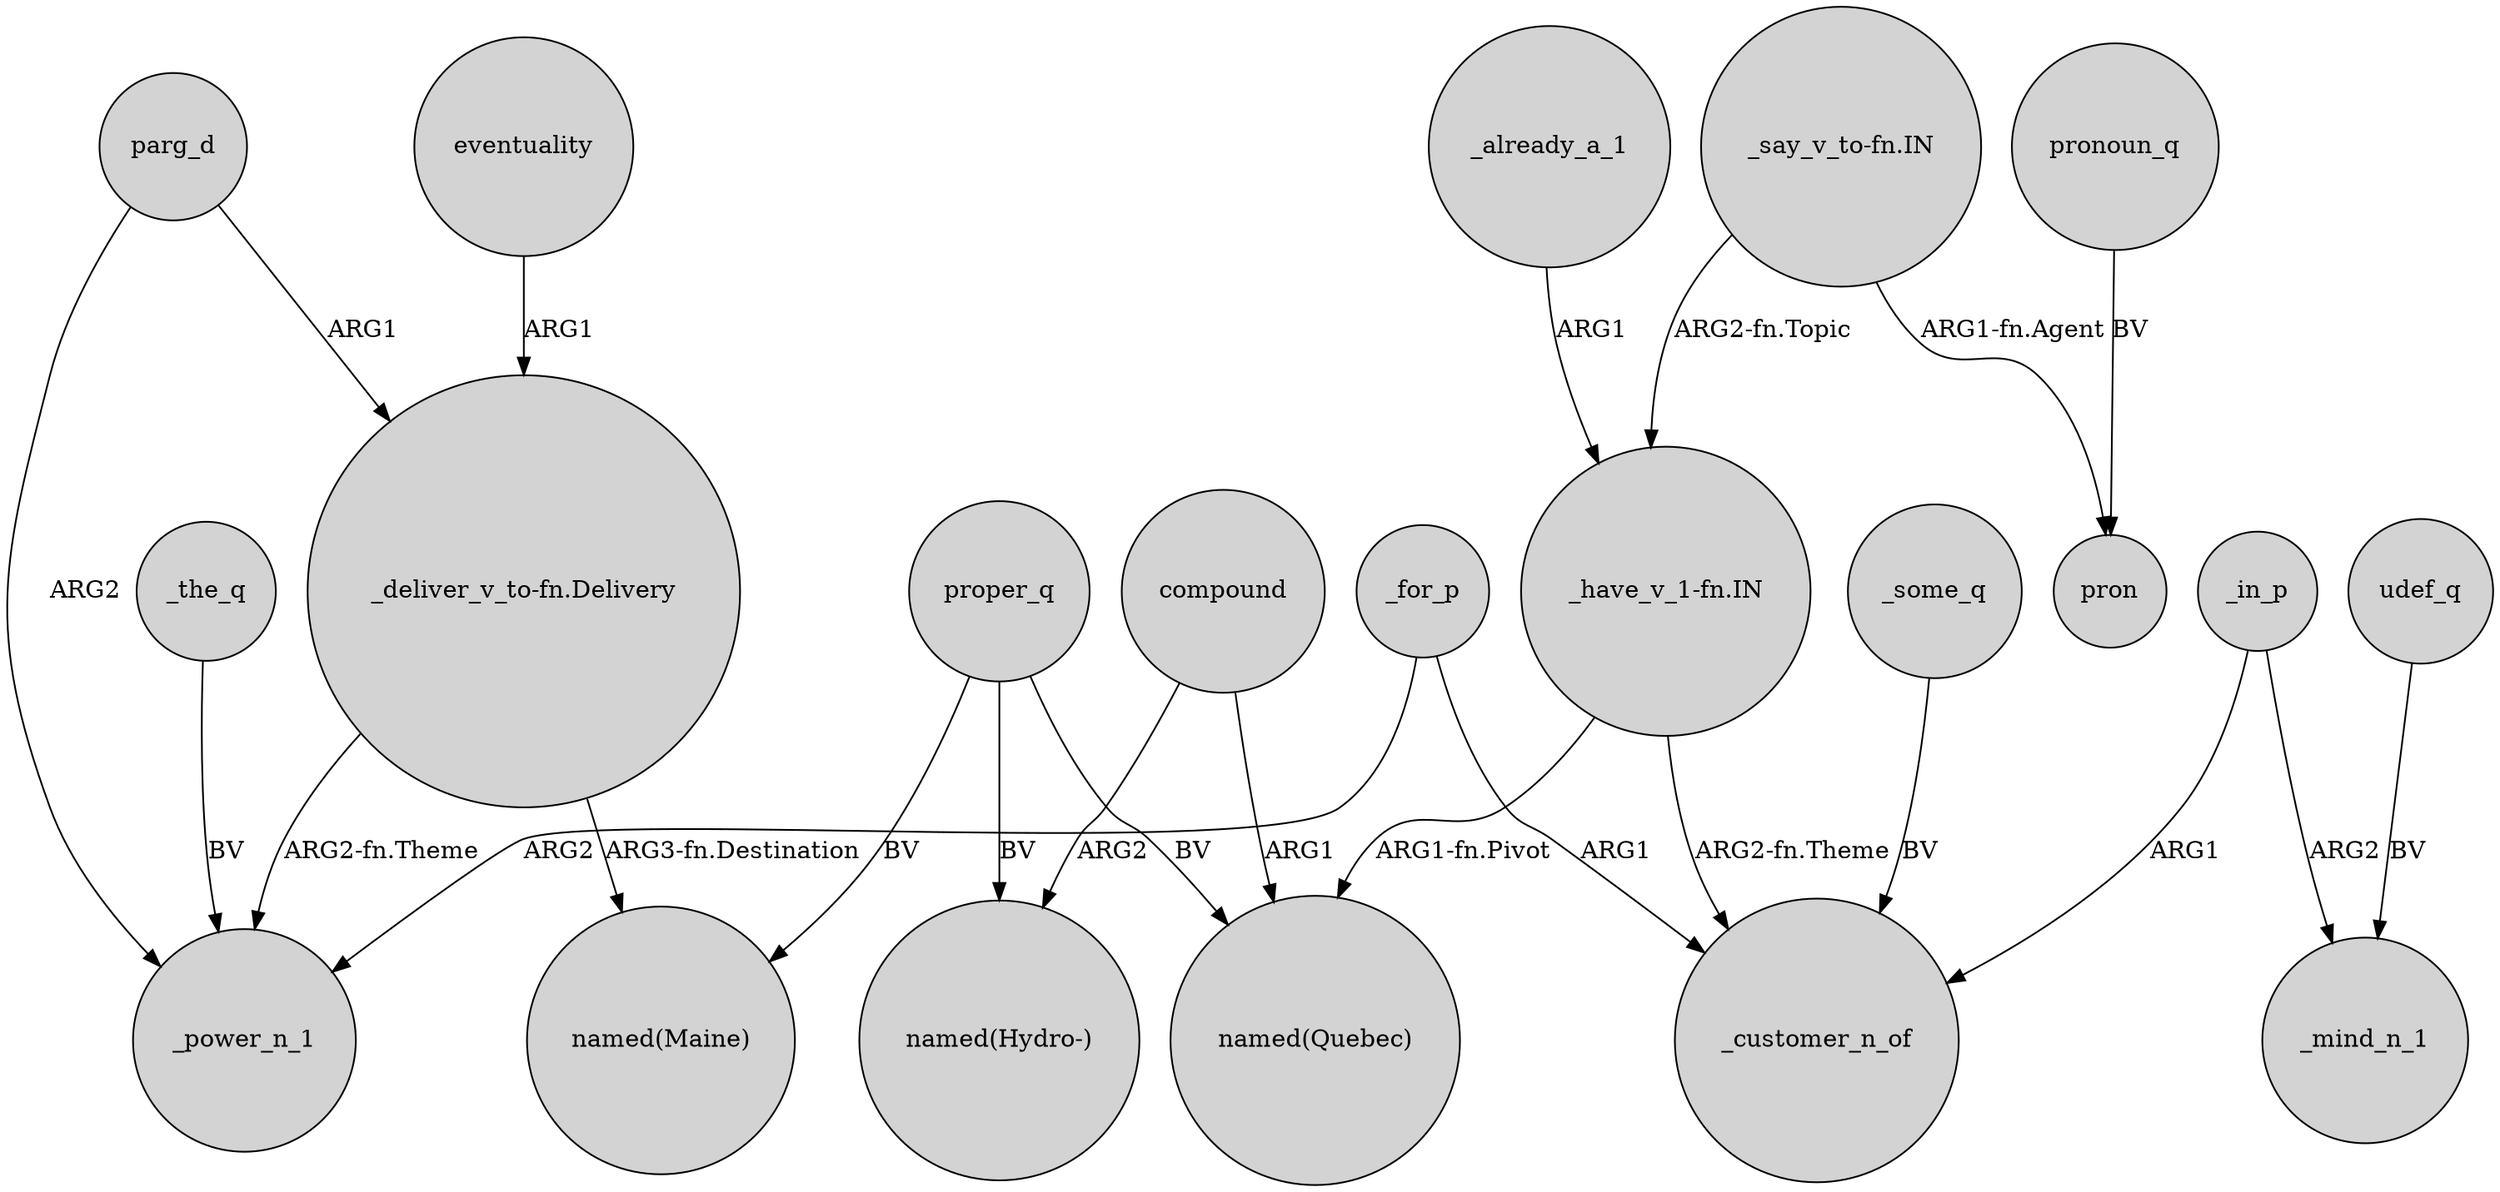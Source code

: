 digraph {
	node [shape=circle style=filled]
	_the_q -> _power_n_1 [label=BV]
	_for_p -> _customer_n_of [label=ARG1]
	"_deliver_v_to-fn.Delivery" -> _power_n_1 [label="ARG2-fn.Theme"]
	proper_q -> "named(Quebec)" [label=BV]
	_some_q -> _customer_n_of [label=BV]
	compound -> "named(Quebec)" [label=ARG1]
	proper_q -> "named(Hydro-)" [label=BV]
	"_have_v_1-fn.IN" -> _customer_n_of [label="ARG2-fn.Theme"]
	_already_a_1 -> "_have_v_1-fn.IN" [label=ARG1]
	proper_q -> "named(Maine)" [label=BV]
	_for_p -> _power_n_1 [label=ARG2]
	pronoun_q -> pron [label=BV]
	_in_p -> _mind_n_1 [label=ARG2]
	"_have_v_1-fn.IN" -> "named(Quebec)" [label="ARG1-fn.Pivot"]
	"_say_v_to-fn.IN" -> pron [label="ARG1-fn.Agent"]
	"_deliver_v_to-fn.Delivery" -> "named(Maine)" [label="ARG3-fn.Destination"]
	"_say_v_to-fn.IN" -> "_have_v_1-fn.IN" [label="ARG2-fn.Topic"]
	parg_d -> "_deliver_v_to-fn.Delivery" [label=ARG1]
	udef_q -> _mind_n_1 [label=BV]
	_in_p -> _customer_n_of [label=ARG1]
	compound -> "named(Hydro-)" [label=ARG2]
	eventuality -> "_deliver_v_to-fn.Delivery" [label=ARG1]
	parg_d -> _power_n_1 [label=ARG2]
}

